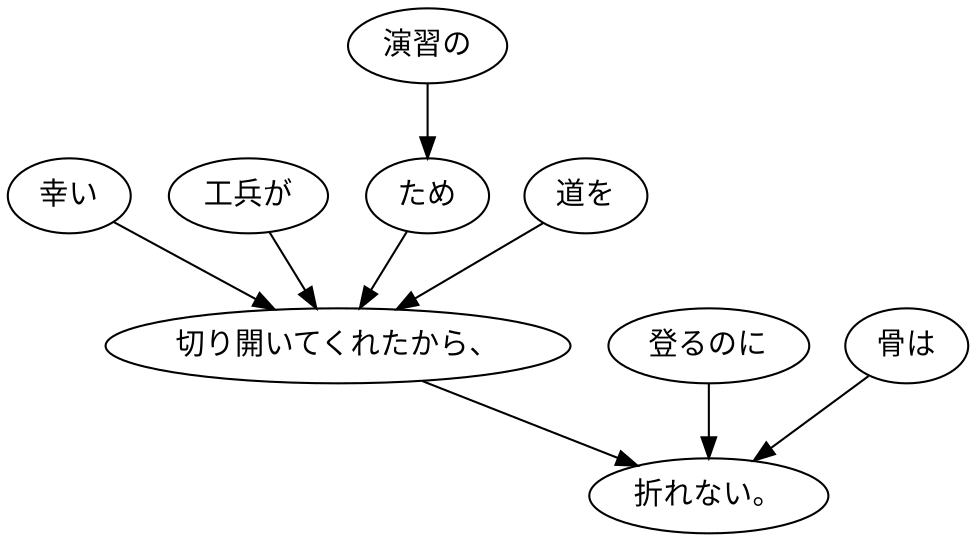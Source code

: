 digraph graph8342 {
	node0 [label="幸い"];
	node1 [label="工兵が"];
	node2 [label="演習の"];
	node3 [label="ため"];
	node4 [label="道を"];
	node5 [label="切り開いてくれたから、"];
	node6 [label="登るのに"];
	node7 [label="骨は"];
	node8 [label="折れない。"];
	node0 -> node5;
	node1 -> node5;
	node2 -> node3;
	node3 -> node5;
	node4 -> node5;
	node5 -> node8;
	node6 -> node8;
	node7 -> node8;
}
